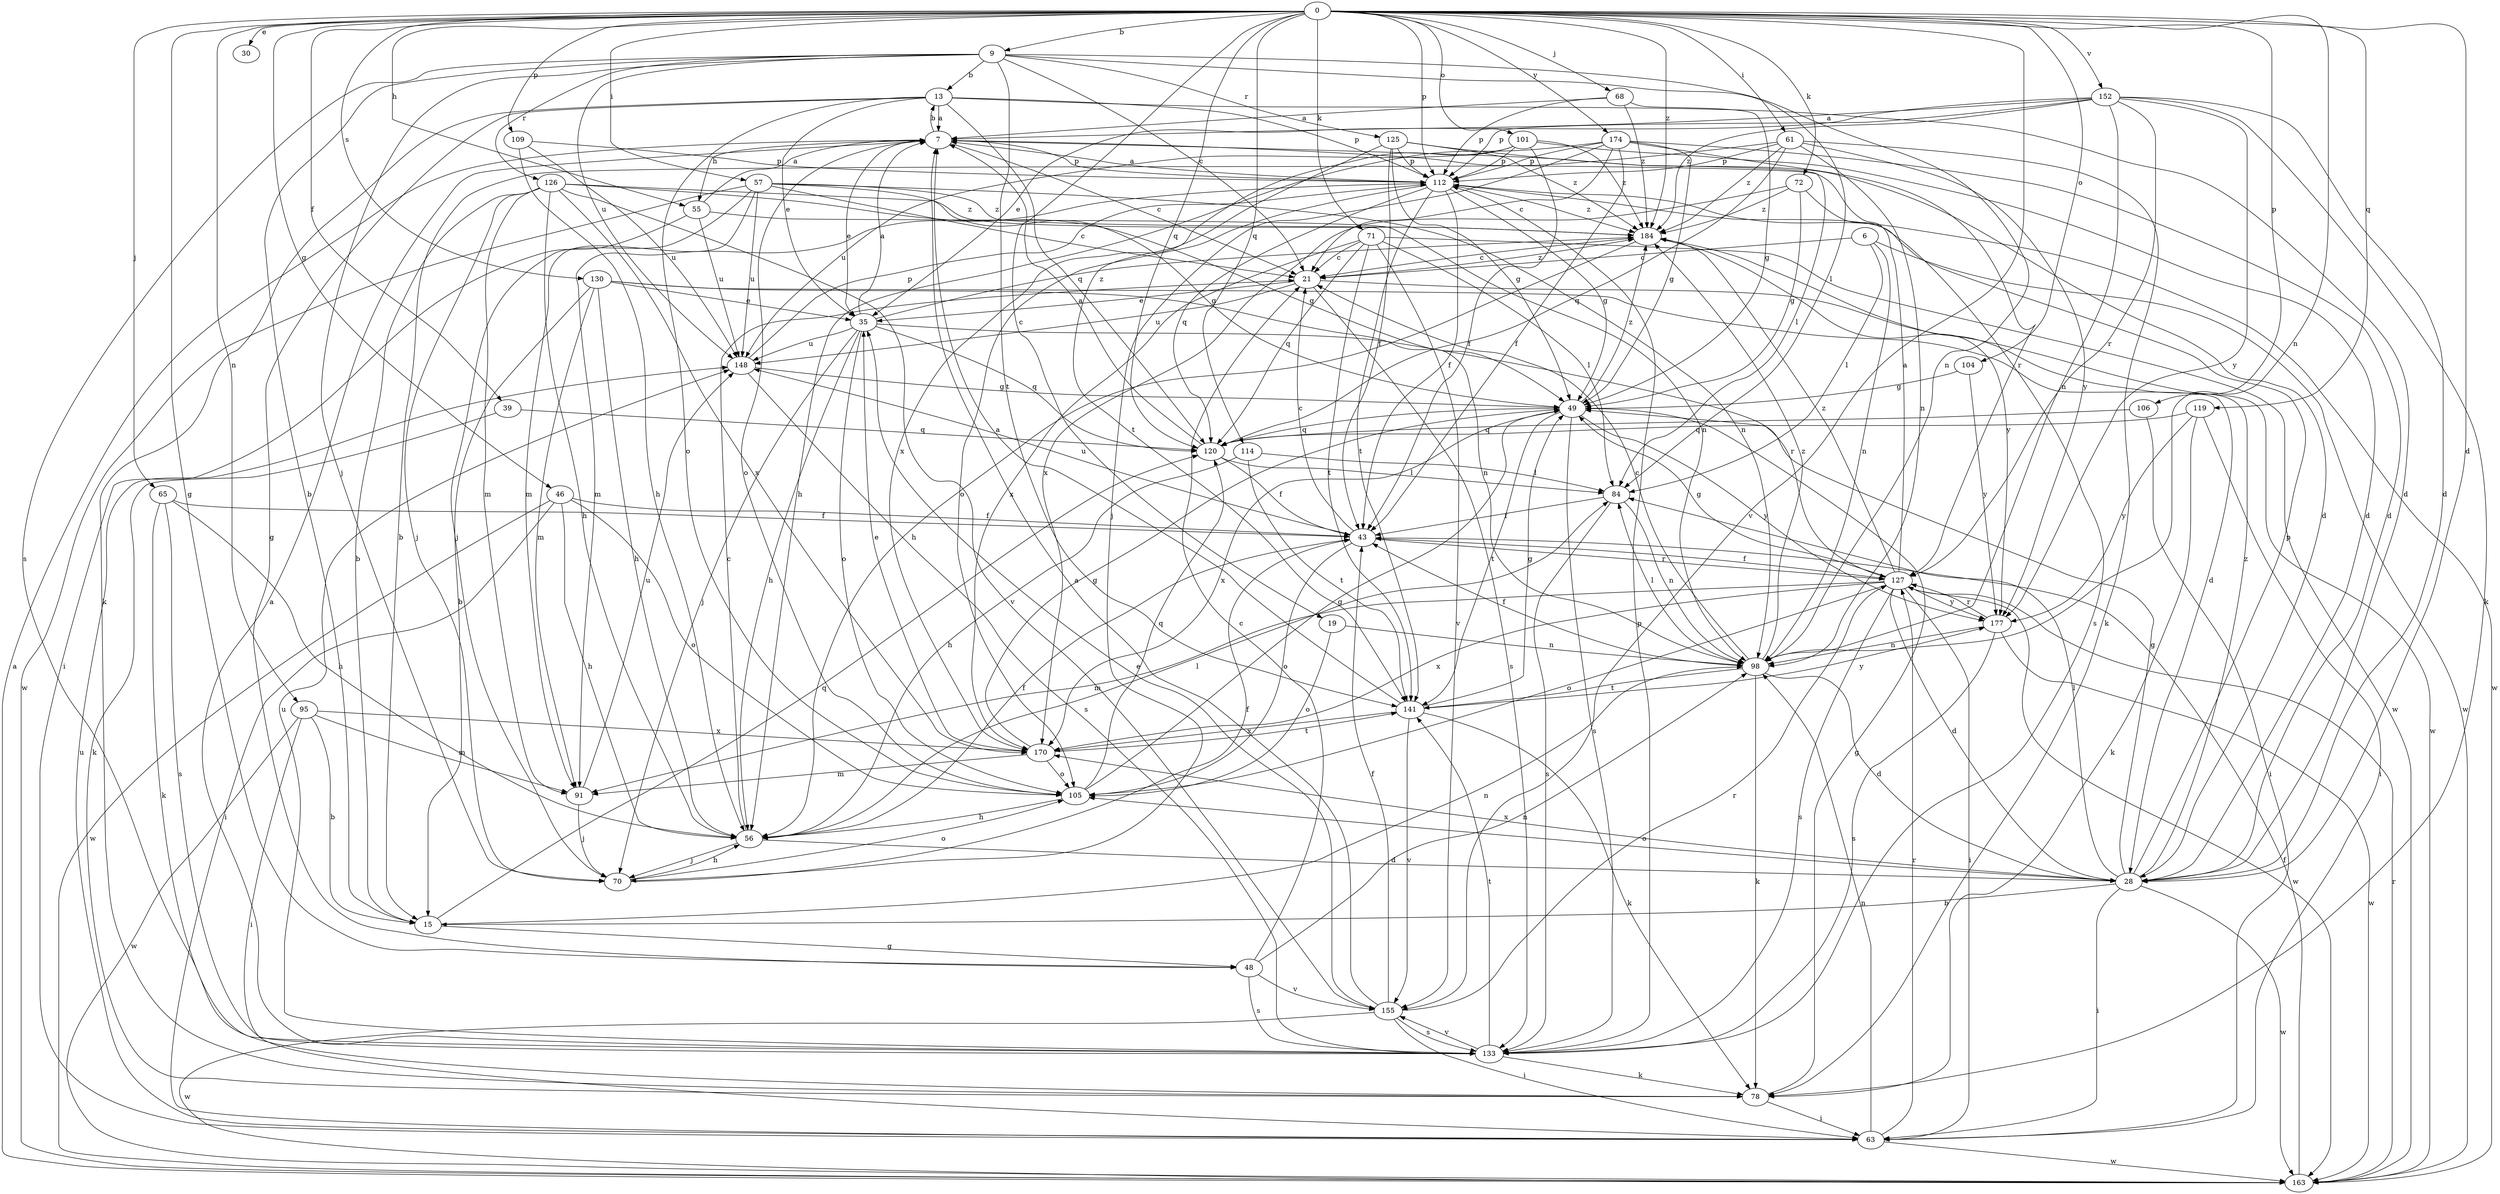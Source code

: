 strict digraph  {
0;
6;
7;
9;
13;
15;
19;
21;
28;
30;
35;
39;
43;
46;
48;
49;
55;
56;
57;
61;
63;
65;
68;
70;
71;
72;
78;
84;
91;
95;
98;
101;
104;
105;
106;
109;
112;
114;
119;
120;
125;
126;
127;
130;
133;
141;
148;
152;
155;
163;
170;
174;
177;
184;
0 -> 9  [label=b];
0 -> 19  [label=c];
0 -> 28  [label=d];
0 -> 30  [label=e];
0 -> 39  [label=f];
0 -> 46  [label=g];
0 -> 48  [label=g];
0 -> 55  [label=h];
0 -> 57  [label=i];
0 -> 61  [label=i];
0 -> 65  [label=j];
0 -> 68  [label=j];
0 -> 71  [label=k];
0 -> 72  [label=k];
0 -> 95  [label=n];
0 -> 98  [label=n];
0 -> 101  [label=o];
0 -> 104  [label=o];
0 -> 106  [label=p];
0 -> 109  [label=p];
0 -> 112  [label=p];
0 -> 114  [label=q];
0 -> 119  [label=q];
0 -> 120  [label=q];
0 -> 130  [label=s];
0 -> 152  [label=v];
0 -> 155  [label=v];
0 -> 174  [label=y];
0 -> 184  [label=z];
6 -> 21  [label=c];
6 -> 84  [label=l];
6 -> 98  [label=n];
6 -> 163  [label=w];
7 -> 13  [label=b];
7 -> 21  [label=c];
7 -> 28  [label=d];
7 -> 35  [label=e];
7 -> 55  [label=h];
7 -> 105  [label=o];
7 -> 112  [label=p];
9 -> 13  [label=b];
9 -> 15  [label=b];
9 -> 21  [label=c];
9 -> 70  [label=j];
9 -> 84  [label=l];
9 -> 98  [label=n];
9 -> 125  [label=r];
9 -> 126  [label=r];
9 -> 133  [label=s];
9 -> 141  [label=t];
9 -> 148  [label=u];
13 -> 7  [label=a];
13 -> 28  [label=d];
13 -> 35  [label=e];
13 -> 48  [label=g];
13 -> 78  [label=k];
13 -> 105  [label=o];
13 -> 112  [label=p];
13 -> 120  [label=q];
15 -> 48  [label=g];
15 -> 98  [label=n];
15 -> 120  [label=q];
19 -> 98  [label=n];
19 -> 105  [label=o];
21 -> 35  [label=e];
21 -> 133  [label=s];
21 -> 148  [label=u];
21 -> 163  [label=w];
21 -> 184  [label=z];
28 -> 15  [label=b];
28 -> 49  [label=g];
28 -> 63  [label=i];
28 -> 84  [label=l];
28 -> 105  [label=o];
28 -> 112  [label=p];
28 -> 163  [label=w];
28 -> 170  [label=x];
28 -> 184  [label=z];
35 -> 7  [label=a];
35 -> 56  [label=h];
35 -> 70  [label=j];
35 -> 105  [label=o];
35 -> 120  [label=q];
35 -> 127  [label=r];
35 -> 148  [label=u];
35 -> 184  [label=z];
39 -> 78  [label=k];
39 -> 120  [label=q];
43 -> 21  [label=c];
43 -> 105  [label=o];
43 -> 127  [label=r];
43 -> 148  [label=u];
46 -> 43  [label=f];
46 -> 56  [label=h];
46 -> 63  [label=i];
46 -> 105  [label=o];
46 -> 163  [label=w];
48 -> 21  [label=c];
48 -> 98  [label=n];
48 -> 133  [label=s];
48 -> 155  [label=v];
49 -> 120  [label=q];
49 -> 133  [label=s];
49 -> 141  [label=t];
49 -> 170  [label=x];
49 -> 177  [label=y];
49 -> 184  [label=z];
55 -> 7  [label=a];
55 -> 63  [label=i];
55 -> 98  [label=n];
55 -> 148  [label=u];
56 -> 21  [label=c];
56 -> 28  [label=d];
56 -> 43  [label=f];
56 -> 70  [label=j];
56 -> 84  [label=l];
57 -> 21  [label=c];
57 -> 49  [label=g];
57 -> 70  [label=j];
57 -> 91  [label=m];
57 -> 98  [label=n];
57 -> 148  [label=u];
57 -> 163  [label=w];
57 -> 184  [label=z];
61 -> 15  [label=b];
61 -> 78  [label=k];
61 -> 98  [label=n];
61 -> 112  [label=p];
61 -> 120  [label=q];
61 -> 177  [label=y];
61 -> 184  [label=z];
63 -> 98  [label=n];
63 -> 127  [label=r];
63 -> 148  [label=u];
63 -> 163  [label=w];
65 -> 43  [label=f];
65 -> 56  [label=h];
65 -> 78  [label=k];
65 -> 133  [label=s];
68 -> 7  [label=a];
68 -> 49  [label=g];
68 -> 112  [label=p];
68 -> 184  [label=z];
70 -> 43  [label=f];
70 -> 56  [label=h];
70 -> 105  [label=o];
71 -> 21  [label=c];
71 -> 84  [label=l];
71 -> 120  [label=q];
71 -> 141  [label=t];
71 -> 155  [label=v];
71 -> 163  [label=w];
71 -> 170  [label=x];
72 -> 49  [label=g];
72 -> 133  [label=s];
72 -> 170  [label=x];
72 -> 184  [label=z];
78 -> 49  [label=g];
78 -> 63  [label=i];
84 -> 43  [label=f];
84 -> 98  [label=n];
84 -> 133  [label=s];
91 -> 70  [label=j];
91 -> 148  [label=u];
95 -> 15  [label=b];
95 -> 63  [label=i];
95 -> 91  [label=m];
95 -> 163  [label=w];
95 -> 170  [label=x];
98 -> 21  [label=c];
98 -> 28  [label=d];
98 -> 43  [label=f];
98 -> 78  [label=k];
98 -> 84  [label=l];
98 -> 141  [label=t];
98 -> 184  [label=z];
101 -> 28  [label=d];
101 -> 43  [label=f];
101 -> 112  [label=p];
101 -> 148  [label=u];
101 -> 170  [label=x];
101 -> 184  [label=z];
104 -> 49  [label=g];
104 -> 177  [label=y];
105 -> 49  [label=g];
105 -> 56  [label=h];
105 -> 120  [label=q];
106 -> 63  [label=i];
106 -> 120  [label=q];
109 -> 56  [label=h];
109 -> 112  [label=p];
109 -> 148  [label=u];
112 -> 7  [label=a];
112 -> 43  [label=f];
112 -> 49  [label=g];
112 -> 91  [label=m];
112 -> 105  [label=o];
112 -> 120  [label=q];
112 -> 141  [label=t];
112 -> 163  [label=w];
112 -> 184  [label=z];
114 -> 56  [label=h];
114 -> 84  [label=l];
114 -> 141  [label=t];
119 -> 63  [label=i];
119 -> 78  [label=k];
119 -> 120  [label=q];
119 -> 177  [label=y];
120 -> 7  [label=a];
120 -> 43  [label=f];
120 -> 84  [label=l];
125 -> 43  [label=f];
125 -> 49  [label=g];
125 -> 84  [label=l];
125 -> 112  [label=p];
125 -> 141  [label=t];
125 -> 184  [label=z];
126 -> 15  [label=b];
126 -> 49  [label=g];
126 -> 56  [label=h];
126 -> 70  [label=j];
126 -> 91  [label=m];
126 -> 155  [label=v];
126 -> 170  [label=x];
126 -> 184  [label=z];
127 -> 7  [label=a];
127 -> 28  [label=d];
127 -> 43  [label=f];
127 -> 49  [label=g];
127 -> 63  [label=i];
127 -> 91  [label=m];
127 -> 105  [label=o];
127 -> 133  [label=s];
127 -> 163  [label=w];
127 -> 170  [label=x];
127 -> 177  [label=y];
127 -> 184  [label=z];
130 -> 15  [label=b];
130 -> 28  [label=d];
130 -> 35  [label=e];
130 -> 56  [label=h];
130 -> 91  [label=m];
130 -> 98  [label=n];
133 -> 7  [label=a];
133 -> 78  [label=k];
133 -> 112  [label=p];
133 -> 141  [label=t];
133 -> 148  [label=u];
133 -> 155  [label=v];
141 -> 7  [label=a];
141 -> 49  [label=g];
141 -> 78  [label=k];
141 -> 155  [label=v];
141 -> 170  [label=x];
141 -> 177  [label=y];
148 -> 49  [label=g];
148 -> 112  [label=p];
148 -> 133  [label=s];
152 -> 7  [label=a];
152 -> 28  [label=d];
152 -> 35  [label=e];
152 -> 78  [label=k];
152 -> 98  [label=n];
152 -> 112  [label=p];
152 -> 127  [label=r];
152 -> 177  [label=y];
152 -> 184  [label=z];
155 -> 7  [label=a];
155 -> 35  [label=e];
155 -> 43  [label=f];
155 -> 63  [label=i];
155 -> 127  [label=r];
155 -> 133  [label=s];
155 -> 163  [label=w];
163 -> 7  [label=a];
163 -> 43  [label=f];
163 -> 127  [label=r];
170 -> 35  [label=e];
170 -> 49  [label=g];
170 -> 91  [label=m];
170 -> 105  [label=o];
170 -> 141  [label=t];
174 -> 21  [label=c];
174 -> 28  [label=d];
174 -> 43  [label=f];
174 -> 49  [label=g];
174 -> 56  [label=h];
174 -> 70  [label=j];
174 -> 112  [label=p];
174 -> 127  [label=r];
177 -> 98  [label=n];
177 -> 127  [label=r];
177 -> 133  [label=s];
177 -> 163  [label=w];
184 -> 21  [label=c];
184 -> 56  [label=h];
184 -> 177  [label=y];
}
